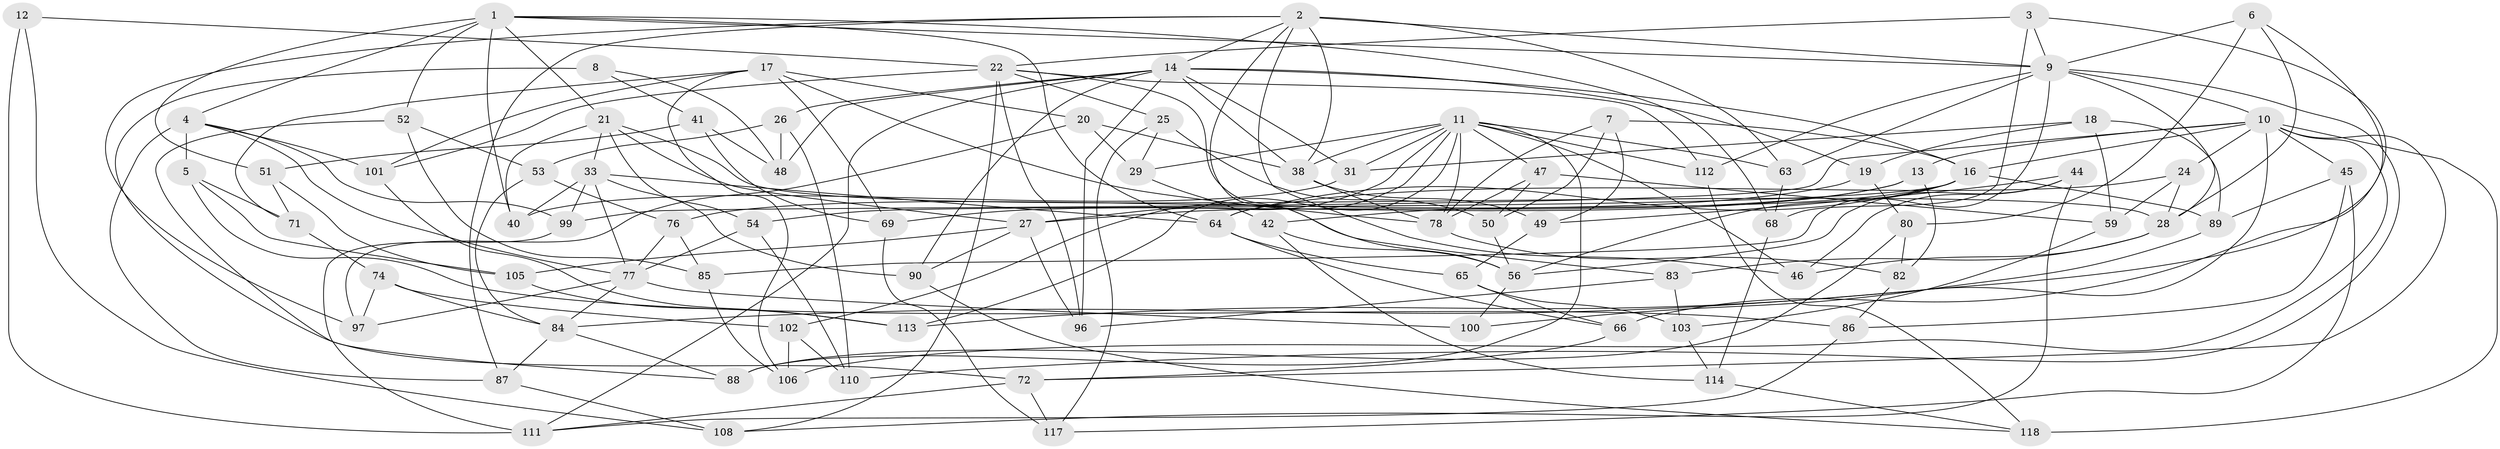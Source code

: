// original degree distribution, {4: 1.0}
// Generated by graph-tools (version 1.1) at 2025/20/03/04/25 18:20:49]
// undirected, 85 vertices, 203 edges
graph export_dot {
graph [start="1"]
  node [color=gray90,style=filled];
  1 [super="+30"];
  2 [super="+122+15"];
  3;
  4 [super="+95"];
  5;
  6;
  7;
  8;
  9 [super="+37"];
  10 [super="+55"];
  11 [super="+32+34+39"];
  12;
  13;
  14 [super="+91+36+94"];
  16 [super="+23+43"];
  17 [super="+104"];
  18;
  19;
  20;
  21 [super="+58"];
  22 [super="+62"];
  24;
  25;
  26;
  27 [super="+107"];
  28 [super="+35"];
  29;
  31;
  33 [super="+73"];
  38 [super="+67"];
  40;
  41;
  42;
  44;
  45;
  46;
  47;
  48;
  49;
  50;
  51;
  52;
  53;
  54;
  56 [super="+109"];
  59;
  63;
  64 [super="+70"];
  65;
  66;
  68;
  69;
  71;
  72 [super="+75"];
  74;
  76;
  77 [super="+79+116"];
  78 [super="+120"];
  80;
  82;
  83;
  84 [super="+92"];
  85;
  86;
  87;
  88;
  89;
  90;
  96;
  97;
  99;
  100;
  101;
  102;
  103;
  105;
  106;
  108;
  110;
  111 [super="+119"];
  112;
  113;
  114;
  117;
  118;
  1 -- 40;
  1 -- 21;
  1 -- 64;
  1 -- 51;
  1 -- 4;
  1 -- 52;
  1 -- 68;
  1 -- 9;
  2 -- 56;
  2 -- 46;
  2 -- 38;
  2 -- 97;
  2 -- 63;
  2 -- 87;
  2 -- 14;
  2 -- 9;
  3 -- 66;
  3 -- 68;
  3 -- 22;
  3 -- 9;
  4 -- 101;
  4 -- 5;
  4 -- 99;
  4 -- 87;
  4 -- 77;
  5 -- 105;
  5 -- 71;
  5 -- 86;
  6 -- 28;
  6 -- 80;
  6 -- 84;
  6 -- 9;
  7 -- 78;
  7 -- 50;
  7 -- 49;
  7 -- 16;
  8 -- 72 [weight=2];
  8 -- 41;
  8 -- 48;
  9 -- 110;
  9 -- 85;
  9 -- 112;
  9 -- 63;
  9 -- 10;
  9 -- 28;
  10 -- 118;
  10 -- 99;
  10 -- 16;
  10 -- 113;
  10 -- 45;
  10 -- 106;
  10 -- 24;
  10 -- 72;
  10 -- 13;
  11 -- 113;
  11 -- 112;
  11 -- 47;
  11 -- 38;
  11 -- 63;
  11 -- 31;
  11 -- 27;
  11 -- 102;
  11 -- 78;
  11 -- 88;
  11 -- 29;
  11 -- 46;
  12 -- 111 [weight=2];
  12 -- 108;
  12 -- 22;
  13 -- 27;
  13 -- 82;
  13 -- 69;
  14 -- 90;
  14 -- 26;
  14 -- 111;
  14 -- 31;
  14 -- 48;
  14 -- 19;
  14 -- 16;
  14 -- 96;
  14 -- 38;
  16 -- 42;
  16 -- 54;
  16 -- 89;
  16 -- 56;
  16 -- 64;
  17 -- 106;
  17 -- 101;
  17 -- 71;
  17 -- 20;
  17 -- 69;
  17 -- 78;
  18 -- 59;
  18 -- 31;
  18 -- 19;
  18 -- 89;
  19 -- 76;
  19 -- 80;
  20 -- 97;
  20 -- 29;
  20 -- 38;
  21 -- 54;
  21 -- 33;
  21 -- 27;
  21 -- 40;
  21 -- 28;
  22 -- 83;
  22 -- 25;
  22 -- 108;
  22 -- 96;
  22 -- 112;
  22 -- 101;
  24 -- 59;
  24 -- 28;
  24 -- 64;
  25 -- 29;
  25 -- 117;
  25 -- 50;
  26 -- 48;
  26 -- 53;
  26 -- 110;
  27 -- 105;
  27 -- 96;
  27 -- 90;
  28 -- 83;
  28 -- 46;
  29 -- 42;
  31 -- 40;
  33 -- 64;
  33 -- 99;
  33 -- 40;
  33 -- 90;
  33 -- 77;
  38 -- 49;
  38 -- 78;
  41 -- 48;
  41 -- 69;
  41 -- 51;
  42 -- 56;
  42 -- 114;
  44 -- 46;
  44 -- 108;
  44 -- 49;
  44 -- 56;
  45 -- 89;
  45 -- 117;
  45 -- 86;
  47 -- 50;
  47 -- 59;
  47 -- 78;
  49 -- 65;
  50 -- 56;
  51 -- 71;
  51 -- 105;
  52 -- 88;
  52 -- 85;
  52 -- 53;
  53 -- 76;
  53 -- 84;
  54 -- 110;
  54 -- 77;
  56 -- 100;
  59 -- 103;
  63 -- 68;
  64 -- 65;
  64 -- 66;
  65 -- 103;
  65 -- 66;
  66 -- 72;
  68 -- 114;
  69 -- 117;
  71 -- 74;
  72 -- 111;
  72 -- 117;
  74 -- 102;
  74 -- 97;
  74 -- 84;
  76 -- 85;
  76 -- 77;
  77 -- 100 [weight=2];
  77 -- 84;
  77 -- 97;
  78 -- 82;
  80 -- 82;
  80 -- 88;
  82 -- 86;
  83 -- 96;
  83 -- 103;
  84 -- 88;
  84 -- 87;
  85 -- 106;
  86 -- 111;
  87 -- 108;
  89 -- 100;
  90 -- 118;
  99 -- 111;
  101 -- 113;
  102 -- 106;
  102 -- 110;
  103 -- 114;
  105 -- 113;
  112 -- 118;
  114 -- 118;
}
